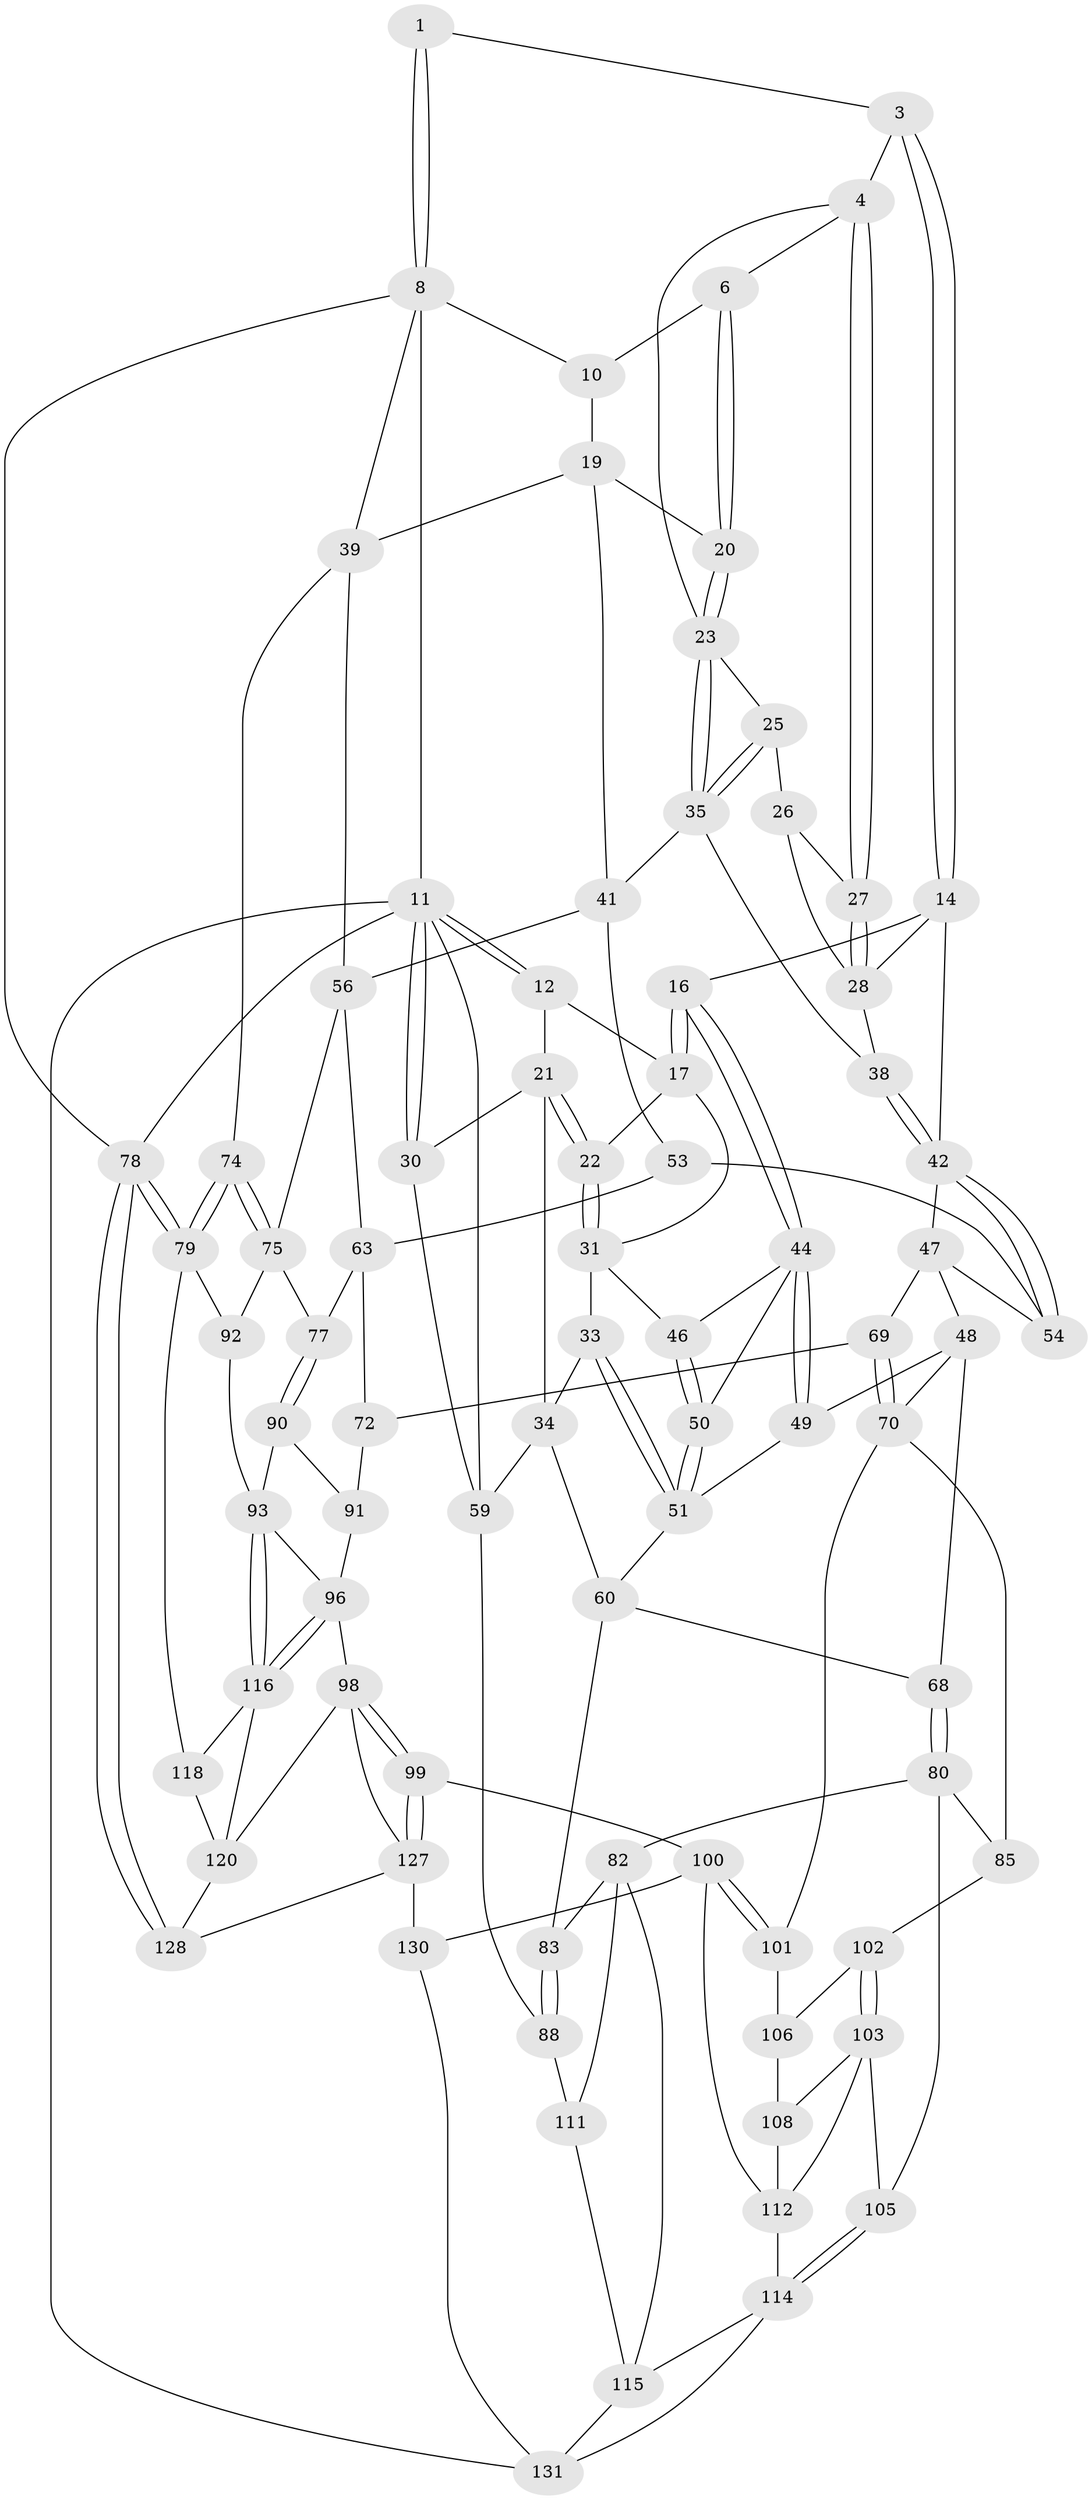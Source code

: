 // original degree distribution, {4: 0.23484848484848486, 5: 0.5303030303030303, 3: 0.015151515151515152, 6: 0.2196969696969697}
// Generated by graph-tools (version 1.1) at 2025/11/02/27/25 16:11:56]
// undirected, 81 vertices, 178 edges
graph export_dot {
graph [start="1"]
  node [color=gray90,style=filled];
  1 [pos="+0.8979777528453199+0",super="+2"];
  3 [pos="+0.5975601534110027+0"];
  4 [pos="+0.6080263650052353+0",super="+5"];
  6 [pos="+0.7822077271374928+0.05307464074475043",super="+7"];
  8 [pos="+1+0",super="+9"];
  10 [pos="+0.8961151474963398+0.107881654104165"];
  11 [pos="+0+0",super="+87"];
  12 [pos="+0+0",super="+13"];
  14 [pos="+0.516386209239011+0.18214368343990994",super="+15"];
  16 [pos="+0.4785835329306853+0.2049097900930294"];
  17 [pos="+0.3949323877287071+0.12604955852407423",super="+18"];
  19 [pos="+0.8924120235740748+0.11167806029210707",super="+40"];
  20 [pos="+0.8551604556437075+0.12645957496638344"];
  21 [pos="+0.15356377313337186+0.08214713887566275",super="+29"];
  22 [pos="+0.20701161585092898+0.1104376867838695"];
  23 [pos="+0.836014799568121+0.14399783974246383",super="+24"];
  25 [pos="+0.7110713542110071+0.12444147358577533"];
  26 [pos="+0.7086069912391096+0.12579080253498198"];
  27 [pos="+0.6613759735145435+0.08745603355860951"];
  28 [pos="+0.5970888928529874+0.17113173544363075",super="+36"];
  30 [pos="+0+0"];
  31 [pos="+0.22854927571991954+0.18071426868327153",super="+32"];
  33 [pos="+0.2072364843200647+0.22572281514760983"];
  34 [pos="+0.12216115788211772+0.2684920230409241",super="+58"];
  35 [pos="+0.8277343538157458+0.15765685034658325",super="+37"];
  38 [pos="+0.7306695746843866+0.2526827850800593"];
  39 [pos="+1+0.3385981205894552",super="+55"];
  41 [pos="+0.8551310410162896+0.29170119236250724",super="+52"];
  42 [pos="+0.6538445965438114+0.35666504172465197",super="+43"];
  44 [pos="+0.40865162075982064+0.2884605552020762",super="+45"];
  46 [pos="+0.29578380517776276+0.25258873557789513"];
  47 [pos="+0.5427188035468097+0.44337513164826686",super="+66"];
  48 [pos="+0.5006593064404279+0.4495176627869562",super="+67"];
  49 [pos="+0.4211560335215817+0.34636982791304266"];
  50 [pos="+0.3072422805993875+0.3583433192918892"];
  51 [pos="+0.2801107588398695+0.387564348392988",super="+57"];
  53 [pos="+0.8325926631394697+0.4075105076205708",super="+64"];
  54 [pos="+0.6931973255685447+0.3948185055584278",super="+65"];
  56 [pos="+0.9416736822737876+0.4474268397978907",super="+62"];
  59 [pos="+0+0.42114479525173204",super="+86"];
  60 [pos="+0.2589394006098282+0.5095585566929529",super="+61"];
  63 [pos="+0.809341345002313+0.541463023623814",super="+71"];
  68 [pos="+0.3540275433860647+0.5529846632189529"];
  69 [pos="+0.6471182281544524+0.6397363807139432"];
  70 [pos="+0.6089817985847435+0.6659158089922054",super="+84"];
  72 [pos="+0.7190599785714864+0.6218028170844906",super="+73"];
  74 [pos="+1+0.6910837187662283"];
  75 [pos="+1+0.6947716668825502",super="+76"];
  77 [pos="+0.8737805534622347+0.6567423446516075"];
  78 [pos="+1+1"];
  79 [pos="+1+0.936472057492691",super="+117"];
  80 [pos="+0.3844879153409882+0.6724468034441098",super="+81"];
  82 [pos="+0.19201338801865228+0.7319365427116288",super="+110"];
  83 [pos="+0.15114811552092808+0.6784628052018743"];
  85 [pos="+0.4491626747809086+0.7055710337023241"];
  88 [pos="+0+0.8151723498443937",super="+89"];
  90 [pos="+0.836015575190559+0.7082506179437551"];
  91 [pos="+0.8312129262401269+0.7073054904064215",super="+95"];
  92 [pos="+0.9305552460599683+0.7891420534706287"];
  93 [pos="+0.9246023388718176+0.79086764958195",super="+94"];
  96 [pos="+0.7722988198618174+0.8118820000667574",super="+97"];
  98 [pos="+0.7270125447253911+0.8458602393331061",super="+121"];
  99 [pos="+0.6502455798844762+0.880305235718874"];
  100 [pos="+0.6146046810034411+0.8665246940182074",super="+122"];
  101 [pos="+0.5911996669201792+0.8345876262961541"];
  102 [pos="+0.4504665547261209+0.720571205137706"];
  103 [pos="+0.4224695028542724+0.8145478838135065",super="+104"];
  105 [pos="+0.3089565305120138+0.7866225426575874"];
  106 [pos="+0.49056603605164933+0.7922351182682438",super="+107"];
  108 [pos="+0.48001698129985093+0.8028538761506343",super="+109"];
  111 [pos="+0.14898800495660725+0.8735403811452414",super="+125"];
  112 [pos="+0.4444891353559212+0.8845763344083418",super="+113"];
  114 [pos="+0.22761533364903389+0.9142851628827982",super="+124"];
  115 [pos="+0.2111745314456262+0.9172930929500559",super="+126"];
  116 [pos="+0.8687948838766594+0.8650561334204765",super="+119"];
  118 [pos="+0.9120314406905711+0.9167398577183875"];
  120 [pos="+0.8318415835497245+0.9063676557610361",super="+123"];
  127 [pos="+0.7278981264342923+1",super="+129"];
  128 [pos="+0.9403286845205084+1"];
  130 [pos="+0.48304888375320965+1"];
  131 [pos="+0.4305331775126233+1",super="+132"];
  1 -- 8;
  1 -- 8;
  1 -- 3;
  3 -- 4;
  3 -- 14;
  3 -- 14;
  4 -- 27;
  4 -- 27;
  4 -- 6;
  4 -- 23;
  6 -- 20;
  6 -- 20;
  6 -- 10;
  8 -- 11;
  8 -- 78;
  8 -- 10;
  8 -- 39;
  10 -- 19;
  11 -- 12;
  11 -- 12;
  11 -- 30;
  11 -- 30;
  11 -- 78;
  11 -- 131;
  11 -- 59;
  12 -- 21;
  12 -- 17;
  14 -- 28;
  14 -- 16;
  14 -- 42;
  16 -- 17;
  16 -- 17;
  16 -- 44;
  16 -- 44;
  17 -- 31;
  17 -- 22;
  19 -- 20;
  19 -- 41;
  19 -- 39;
  20 -- 23;
  20 -- 23;
  21 -- 22;
  21 -- 22;
  21 -- 34;
  21 -- 30;
  22 -- 31;
  22 -- 31;
  23 -- 35;
  23 -- 35;
  23 -- 25;
  25 -- 26;
  25 -- 35;
  25 -- 35;
  26 -- 27;
  26 -- 28;
  27 -- 28;
  27 -- 28;
  28 -- 38;
  30 -- 59;
  31 -- 33;
  31 -- 46;
  33 -- 34;
  33 -- 51;
  33 -- 51;
  34 -- 59;
  34 -- 60;
  35 -- 41;
  35 -- 38;
  38 -- 42;
  38 -- 42;
  39 -- 56;
  39 -- 74;
  41 -- 56;
  41 -- 53;
  42 -- 54;
  42 -- 54;
  42 -- 47;
  44 -- 49;
  44 -- 49;
  44 -- 50;
  44 -- 46;
  46 -- 50;
  46 -- 50;
  47 -- 48;
  47 -- 69;
  47 -- 54;
  48 -- 49;
  48 -- 68;
  48 -- 70;
  49 -- 51;
  50 -- 51;
  50 -- 51;
  51 -- 60;
  53 -- 54 [weight=2];
  53 -- 63;
  56 -- 63;
  56 -- 75;
  59 -- 88;
  60 -- 68;
  60 -- 83;
  63 -- 72;
  63 -- 77;
  68 -- 80;
  68 -- 80;
  69 -- 70;
  69 -- 70;
  69 -- 72;
  70 -- 85;
  70 -- 101;
  72 -- 91 [weight=2];
  74 -- 75;
  74 -- 75;
  74 -- 79;
  74 -- 79;
  75 -- 92;
  75 -- 77;
  77 -- 90;
  77 -- 90;
  78 -- 79;
  78 -- 79;
  78 -- 128;
  78 -- 128;
  79 -- 92;
  79 -- 118;
  80 -- 85;
  80 -- 105;
  80 -- 82;
  82 -- 83;
  82 -- 115;
  82 -- 111;
  83 -- 88;
  83 -- 88;
  85 -- 102;
  88 -- 111 [weight=2];
  90 -- 91;
  90 -- 93;
  91 -- 96;
  92 -- 93;
  93 -- 116;
  93 -- 116;
  93 -- 96;
  96 -- 116;
  96 -- 116;
  96 -- 98;
  98 -- 99;
  98 -- 99;
  98 -- 120;
  98 -- 127;
  99 -- 100;
  99 -- 127;
  99 -- 127;
  100 -- 101;
  100 -- 101;
  100 -- 112;
  100 -- 130;
  101 -- 106;
  102 -- 103;
  102 -- 103;
  102 -- 106;
  103 -- 108;
  103 -- 112;
  103 -- 105;
  105 -- 114;
  105 -- 114;
  106 -- 108 [weight=2];
  108 -- 112;
  111 -- 115;
  112 -- 114;
  114 -- 115;
  114 -- 131;
  115 -- 131;
  116 -- 120;
  116 -- 118;
  118 -- 120;
  120 -- 128;
  127 -- 128;
  127 -- 130;
  130 -- 131;
}
